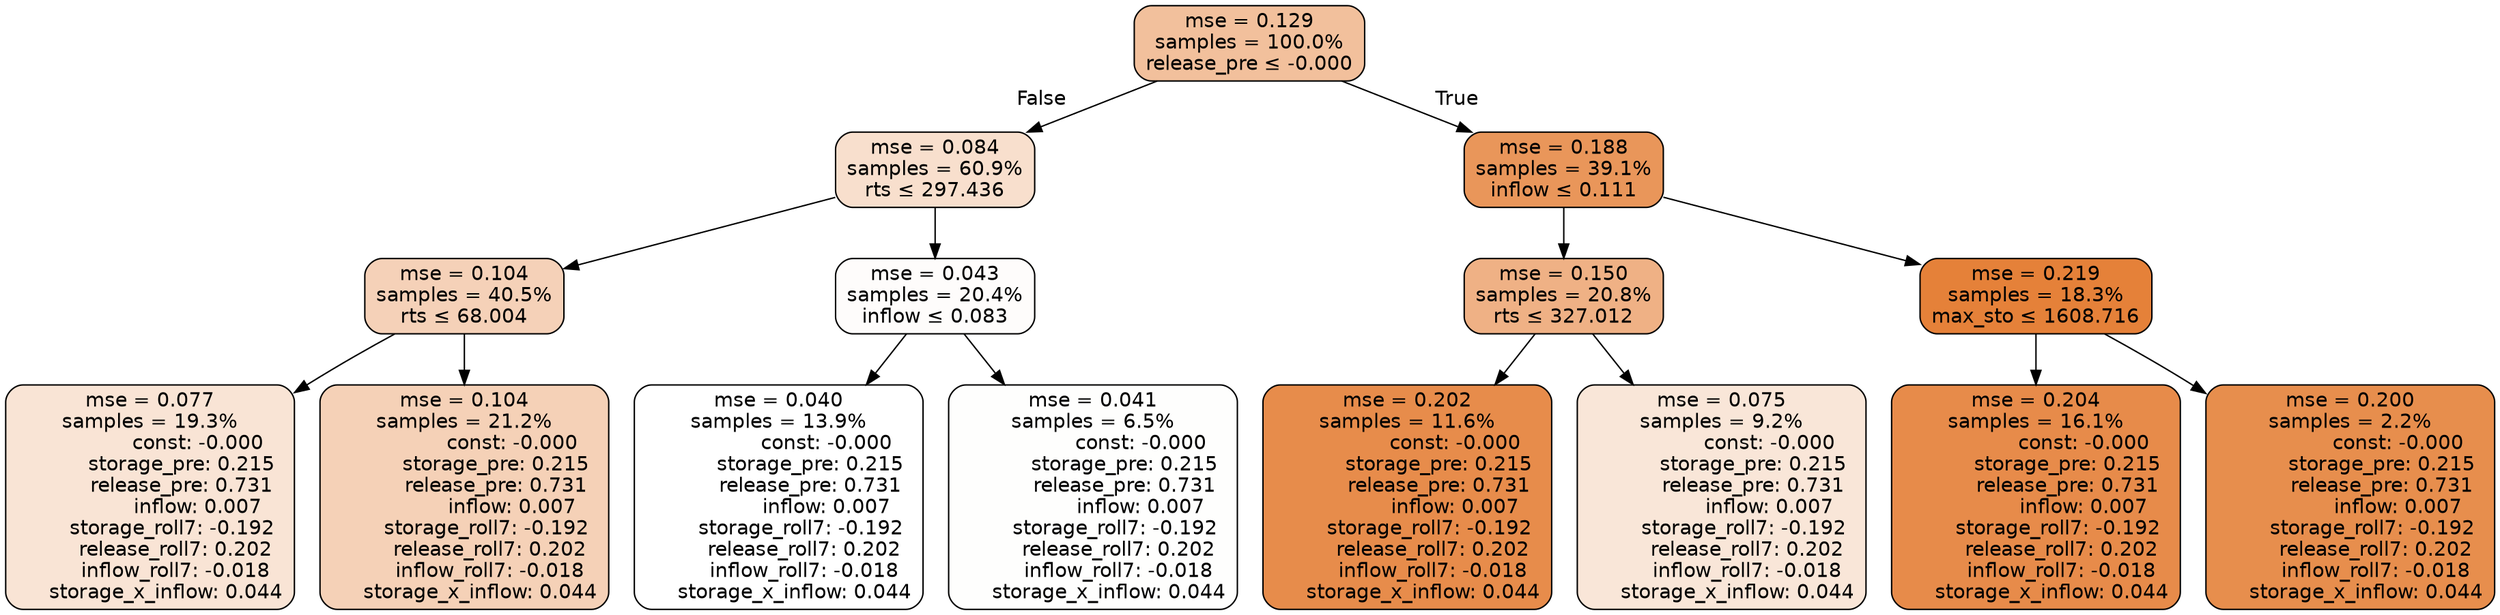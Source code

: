 digraph tree {
node [shape=rectangle, style="filled, rounded", color="black", fontname=helvetica] ;
edge [fontname=helvetica] ;
	"0" [label="mse = 0.129
samples = 100.0%
release_pre &le; -0.000", fillcolor="#f2c09c"]
	"1" [label="mse = 0.084
samples = 60.9%
rts &le; 297.436", fillcolor="#f8dfcd"]
	"2" [label="mse = 0.104
samples = 40.5%
rts &le; 68.004", fillcolor="#f5d1b8"]
	"3" [label="mse = 0.077
samples = 19.3%
               const: -0.000
          storage_pre: 0.215
          release_pre: 0.731
               inflow: 0.007
       storage_roll7: -0.192
        release_roll7: 0.202
        inflow_roll7: -0.018
     storage_x_inflow: 0.044", fillcolor="#f9e4d5"]
	"4" [label="mse = 0.104
samples = 21.2%
               const: -0.000
          storage_pre: 0.215
          release_pre: 0.731
               inflow: 0.007
       storage_roll7: -0.192
        release_roll7: 0.202
        inflow_roll7: -0.018
     storage_x_inflow: 0.044", fillcolor="#f5d1b7"]
	"5" [label="mse = 0.043
samples = 20.4%
inflow &le; 0.083", fillcolor="#fefcfb"]
	"6" [label="mse = 0.040
samples = 13.9%
               const: -0.000
          storage_pre: 0.215
          release_pre: 0.731
               inflow: 0.007
       storage_roll7: -0.192
        release_roll7: 0.202
        inflow_roll7: -0.018
     storage_x_inflow: 0.044", fillcolor="#ffffff"]
	"7" [label="mse = 0.041
samples = 6.5%
               const: -0.000
          storage_pre: 0.215
          release_pre: 0.731
               inflow: 0.007
       storage_roll7: -0.192
        release_roll7: 0.202
        inflow_roll7: -0.018
     storage_x_inflow: 0.044", fillcolor="#fefefd"]
	"8" [label="mse = 0.188
samples = 39.1%
inflow &le; 0.111", fillcolor="#e9965a"]
	"9" [label="mse = 0.150
samples = 20.8%
rts &le; 327.012", fillcolor="#efb185"]
	"10" [label="mse = 0.202
samples = 11.6%
               const: -0.000
          storage_pre: 0.215
          release_pre: 0.731
               inflow: 0.007
       storage_roll7: -0.192
        release_roll7: 0.202
        inflow_roll7: -0.018
     storage_x_inflow: 0.044", fillcolor="#e78c4b"]
	"11" [label="mse = 0.075
samples = 9.2%
               const: -0.000
          storage_pre: 0.215
          release_pre: 0.731
               inflow: 0.007
       storage_roll7: -0.192
        release_roll7: 0.202
        inflow_roll7: -0.018
     storage_x_inflow: 0.044", fillcolor="#f9e6d8"]
	"12" [label="mse = 0.219
samples = 18.3%
max_sto &le; 1608.716", fillcolor="#e58139"]
	"13" [label="mse = 0.204
samples = 16.1%
               const: -0.000
          storage_pre: 0.215
          release_pre: 0.731
               inflow: 0.007
       storage_roll7: -0.192
        release_roll7: 0.202
        inflow_roll7: -0.018
     storage_x_inflow: 0.044", fillcolor="#e78b4a"]
	"14" [label="mse = 0.200
samples = 2.2%
               const: -0.000
          storage_pre: 0.215
          release_pre: 0.731
               inflow: 0.007
       storage_roll7: -0.192
        release_roll7: 0.202
        inflow_roll7: -0.018
     storage_x_inflow: 0.044", fillcolor="#e78e4d"]

	"0" -> "1" [labeldistance=2.5, labelangle=45, headlabel="False"]
	"1" -> "2"
	"2" -> "3"
	"2" -> "4"
	"1" -> "5"
	"5" -> "6"
	"5" -> "7"
	"0" -> "8" [labeldistance=2.5, labelangle=-45, headlabel="True"]
	"8" -> "9"
	"9" -> "10"
	"9" -> "11"
	"8" -> "12"
	"12" -> "13"
	"12" -> "14"
}